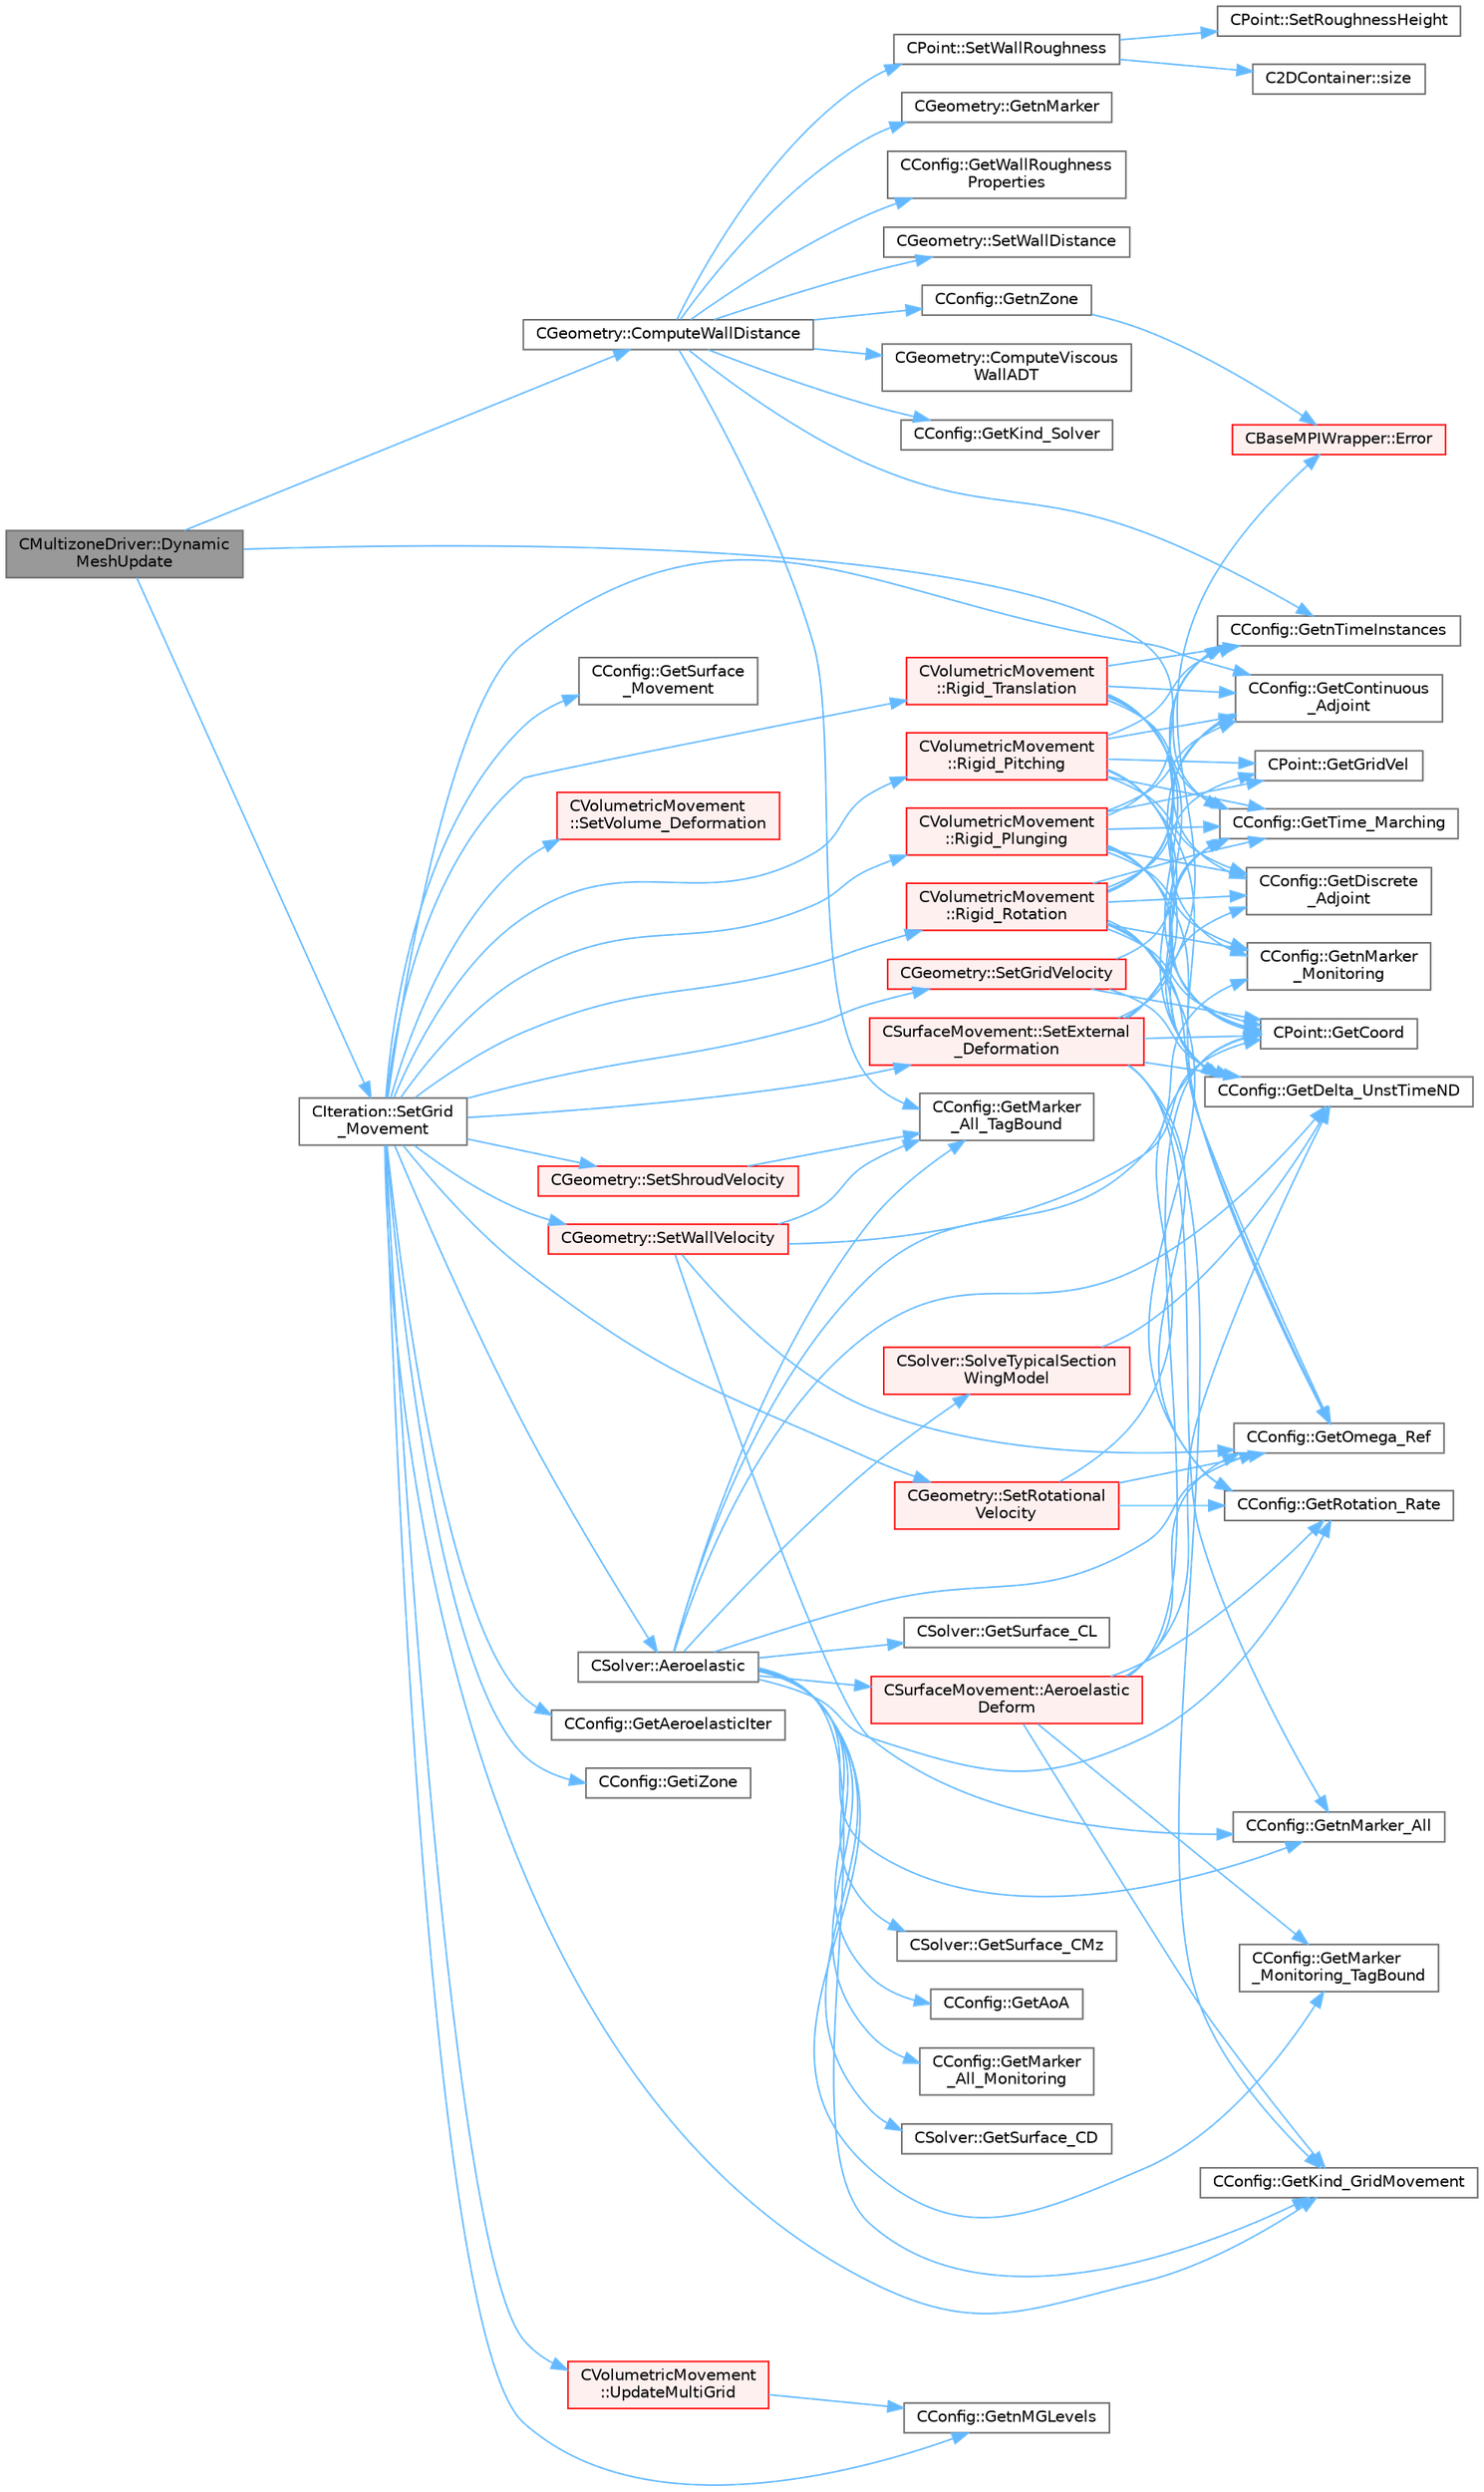 digraph "CMultizoneDriver::DynamicMeshUpdate"
{
 // LATEX_PDF_SIZE
  bgcolor="transparent";
  edge [fontname=Helvetica,fontsize=10,labelfontname=Helvetica,labelfontsize=10];
  node [fontname=Helvetica,fontsize=10,shape=box,height=0.2,width=0.4];
  rankdir="LR";
  Node1 [id="Node000001",label="CMultizoneDriver::Dynamic\lMeshUpdate",height=0.2,width=0.4,color="gray40", fillcolor="grey60", style="filled", fontcolor="black",tooltip="Perform a dynamic mesh deformation, included grid velocity computation and the update of the multigri..."];
  Node1 -> Node2 [id="edge1_Node000001_Node000002",color="steelblue1",style="solid",tooltip=" "];
  Node2 [id="Node000002",label="CGeometry::ComputeWallDistance",height=0.2,width=0.4,color="grey40", fillcolor="white", style="filled",URL="$classCGeometry.html#a284247f13458eb39bc678dff5e0c7112",tooltip="Compute the distances to the closest vertex on viscous walls over the entire domain."];
  Node2 -> Node3 [id="edge2_Node000002_Node000003",color="steelblue1",style="solid",tooltip=" "];
  Node3 [id="Node000003",label="CGeometry::ComputeViscous\lWallADT",height=0.2,width=0.4,color="grey40", fillcolor="white", style="filled",URL="$classCGeometry.html#ab6cdb13f2a66a34caccc70c4b3841cec",tooltip="Compute an ADT including the coordinates of all viscous markers."];
  Node2 -> Node4 [id="edge3_Node000002_Node000004",color="steelblue1",style="solid",tooltip=" "];
  Node4 [id="Node000004",label="CConfig::GetKind_Solver",height=0.2,width=0.4,color="grey40", fillcolor="white", style="filled",URL="$classCConfig.html#a77312cf52a5ba2cc1239b7cee6fce7a7",tooltip="Governing equations of the flow (it can be different from the run time equation)."];
  Node2 -> Node5 [id="edge4_Node000002_Node000005",color="steelblue1",style="solid",tooltip=" "];
  Node5 [id="Node000005",label="CConfig::GetMarker\l_All_TagBound",height=0.2,width=0.4,color="grey40", fillcolor="white", style="filled",URL="$classCConfig.html#ab8c9c1f45950a29355be4ff357049440",tooltip="Get the index of the surface defined in the geometry file."];
  Node2 -> Node6 [id="edge5_Node000002_Node000006",color="steelblue1",style="solid",tooltip=" "];
  Node6 [id="Node000006",label="CGeometry::GetnMarker",height=0.2,width=0.4,color="grey40", fillcolor="white", style="filled",URL="$classCGeometry.html#ad2f9fe832b72d5a032d709d25879bbd2",tooltip="Get number of markers."];
  Node2 -> Node7 [id="edge6_Node000002_Node000007",color="steelblue1",style="solid",tooltip=" "];
  Node7 [id="Node000007",label="CConfig::GetnTimeInstances",height=0.2,width=0.4,color="grey40", fillcolor="white", style="filled",URL="$classCConfig.html#a6ae9111090db52de2f8f07f77d6416d5",tooltip="Retrieves the number of periodic time instances for Harmonic Balance."];
  Node2 -> Node8 [id="edge7_Node000002_Node000008",color="steelblue1",style="solid",tooltip=" "];
  Node8 [id="Node000008",label="CConfig::GetnZone",height=0.2,width=0.4,color="grey40", fillcolor="white", style="filled",URL="$classCConfig.html#a39ff50a0f3deda9134f1c44b4d5053b7",tooltip="Gets the number of zones in the mesh file."];
  Node8 -> Node9 [id="edge8_Node000008_Node000009",color="steelblue1",style="solid",tooltip=" "];
  Node9 [id="Node000009",label="CBaseMPIWrapper::Error",height=0.2,width=0.4,color="red", fillcolor="#FFF0F0", style="filled",URL="$classCBaseMPIWrapper.html#a04457c47629bda56704e6a8804833eeb",tooltip=" "];
  Node2 -> Node11 [id="edge9_Node000002_Node000011",color="steelblue1",style="solid",tooltip=" "];
  Node11 [id="Node000011",label="CConfig::GetWallRoughness\lProperties",height=0.2,width=0.4,color="grey40", fillcolor="white", style="filled",URL="$classCConfig.html#a894eb084ee6db70a6e274ac071c2a194",tooltip="Get the type of wall and roughness height on a wall boundary (Heatflux or Isothermal)."];
  Node2 -> Node12 [id="edge10_Node000002_Node000012",color="steelblue1",style="solid",tooltip=" "];
  Node12 [id="Node000012",label="CGeometry::SetWallDistance",height=0.2,width=0.4,color="grey40", fillcolor="white", style="filled",URL="$classCGeometry.html#aff06dccf3d6d20b51c62ff13443e23e3",tooltip="Reduce the wall distance based on an previously constructed ADT."];
  Node2 -> Node13 [id="edge11_Node000002_Node000013",color="steelblue1",style="solid",tooltip=" "];
  Node13 [id="Node000013",label="CPoint::SetWallRoughness",height=0.2,width=0.4,color="grey40", fillcolor="white", style="filled",URL="$classCPoint.html#a36442ada0dbc716be6e3c9222f9721df",tooltip="Set wall roughnesses according to stored closest wall information."];
  Node13 -> Node14 [id="edge12_Node000013_Node000014",color="steelblue1",style="solid",tooltip=" "];
  Node14 [id="Node000014",label="CPoint::SetRoughnessHeight",height=0.2,width=0.4,color="grey40", fillcolor="white", style="filled",URL="$classCPoint.html#a49cf16f2b24d3e30ecff93a48ae70b7b",tooltip="Set the value of the distance to the nearest wall."];
  Node13 -> Node15 [id="edge13_Node000013_Node000015",color="steelblue1",style="solid",tooltip=" "];
  Node15 [id="Node000015",label="C2DContainer::size",height=0.2,width=0.4,color="grey40", fillcolor="white", style="filled",URL="$classC2DContainer.html#a8278113dbcf54123f9852e7e44583759",tooltip=" "];
  Node1 -> Node16 [id="edge14_Node000001_Node000016",color="steelblue1",style="solid",tooltip=" "];
  Node16 [id="Node000016",label="CConfig::GetTime_Marching",height=0.2,width=0.4,color="grey40", fillcolor="white", style="filled",URL="$classCConfig.html#ac47e04d76ce865893a94dcedd3c9b6a5",tooltip="Provides information about the time integration, and change the write in the output files information..."];
  Node1 -> Node17 [id="edge15_Node000001_Node000017",color="steelblue1",style="solid",tooltip=" "];
  Node17 [id="Node000017",label="CIteration::SetGrid\l_Movement",height=0.2,width=0.4,color="grey40", fillcolor="white", style="filled",URL="$classCIteration.html#a7b36785762f6b0c214569b185b858b6c",tooltip="Updates the positions and grid velocities for dynamic meshes between physical time steps."];
  Node17 -> Node18 [id="edge16_Node000017_Node000018",color="steelblue1",style="solid",tooltip=" "];
  Node18 [id="Node000018",label="CSolver::Aeroelastic",height=0.2,width=0.4,color="grey40", fillcolor="white", style="filled",URL="$classCSolver.html#af130046f03f282501efef2c117af6ced",tooltip="Prepares and solves the aeroelastic equations."];
  Node18 -> Node19 [id="edge17_Node000018_Node000019",color="steelblue1",style="solid",tooltip=" "];
  Node19 [id="Node000019",label="CSurfaceMovement::Aeroelastic\lDeform",height=0.2,width=0.4,color="red", fillcolor="#FFF0F0", style="filled",URL="$classCSurfaceMovement.html#a3576789424ca6d19f6510d94f832cbb9",tooltip="Unsteady aeroelastic grid movement by deforming the mesh."];
  Node19 -> Node20 [id="edge18_Node000019_Node000020",color="steelblue1",style="solid",tooltip=" "];
  Node20 [id="Node000020",label="CPoint::GetCoord",height=0.2,width=0.4,color="grey40", fillcolor="white", style="filled",URL="$classCPoint.html#ab16c29dd03911529cd73bf467c313179",tooltip="Get the coordinates dor the control volume."];
  Node19 -> Node21 [id="edge19_Node000019_Node000021",color="steelblue1",style="solid",tooltip=" "];
  Node21 [id="Node000021",label="CConfig::GetDelta_UnstTimeND",height=0.2,width=0.4,color="grey40", fillcolor="white", style="filled",URL="$classCConfig.html#a0acfef8e480970316e9e672eacd59e9b",tooltip="If we are prforming an unsteady simulation, there is only one value of the time step for the complete..."];
  Node19 -> Node22 [id="edge20_Node000019_Node000022",color="steelblue1",style="solid",tooltip=" "];
  Node22 [id="Node000022",label="CConfig::GetKind_GridMovement",height=0.2,width=0.4,color="grey40", fillcolor="white", style="filled",URL="$classCConfig.html#a050c7389c2d16a111890bb44dd7cbcea",tooltip="Get the type of dynamic mesh motion. Each zone gets a config file."];
  Node19 -> Node24 [id="edge21_Node000019_Node000024",color="steelblue1",style="solid",tooltip=" "];
  Node24 [id="Node000024",label="CConfig::GetMarker\l_Monitoring_TagBound",height=0.2,width=0.4,color="grey40", fillcolor="white", style="filled",URL="$classCConfig.html#a4558fc163c393e628050e7a2273673f1",tooltip="Get the name of the surface defined in the geometry file."];
  Node19 -> Node27 [id="edge22_Node000019_Node000027",color="steelblue1",style="solid",tooltip=" "];
  Node27 [id="Node000027",label="CConfig::GetOmega_Ref",height=0.2,width=0.4,color="grey40", fillcolor="white", style="filled",URL="$classCConfig.html#ab3ab2f06b6d038aea73beed05cd13448",tooltip="Get the value of the reference angular velocity for non-dimensionalization."];
  Node19 -> Node30 [id="edge23_Node000019_Node000030",color="steelblue1",style="solid",tooltip=" "];
  Node30 [id="Node000030",label="CConfig::GetRotation_Rate",height=0.2,width=0.4,color="grey40", fillcolor="white", style="filled",URL="$classCConfig.html#a3f9890ff8ca2b98646e4ebf3de8c9c13",tooltip="Get the rotation rate of the mesh."];
  Node18 -> Node34 [id="edge24_Node000018_Node000034",color="steelblue1",style="solid",tooltip=" "];
  Node34 [id="Node000034",label="CConfig::GetAoA",height=0.2,width=0.4,color="grey40", fillcolor="white", style="filled",URL="$classCConfig.html#aa824c1a1b3c7cd05b7be414a76e0b250",tooltip="Get the angle of attack of the body. This is the angle between a reference line on a lifting body (of..."];
  Node18 -> Node21 [id="edge25_Node000018_Node000021",color="steelblue1",style="solid",tooltip=" "];
  Node18 -> Node22 [id="edge26_Node000018_Node000022",color="steelblue1",style="solid",tooltip=" "];
  Node18 -> Node35 [id="edge27_Node000018_Node000035",color="steelblue1",style="solid",tooltip=" "];
  Node35 [id="Node000035",label="CConfig::GetMarker\l_All_Monitoring",height=0.2,width=0.4,color="grey40", fillcolor="white", style="filled",URL="$classCConfig.html#a70fa75374f533da62b71207d589d6211",tooltip="Get the monitoring information for a marker val_marker."];
  Node18 -> Node5 [id="edge28_Node000018_Node000005",color="steelblue1",style="solid",tooltip=" "];
  Node18 -> Node24 [id="edge29_Node000018_Node000024",color="steelblue1",style="solid",tooltip=" "];
  Node18 -> Node36 [id="edge30_Node000018_Node000036",color="steelblue1",style="solid",tooltip=" "];
  Node36 [id="Node000036",label="CConfig::GetnMarker_All",height=0.2,width=0.4,color="grey40", fillcolor="white", style="filled",URL="$classCConfig.html#a459dee039e618d21a5d78db61c221240",tooltip="Get the total number of boundary markers of the local process including send/receive domains."];
  Node18 -> Node37 [id="edge31_Node000018_Node000037",color="steelblue1",style="solid",tooltip=" "];
  Node37 [id="Node000037",label="CConfig::GetnMarker\l_Monitoring",height=0.2,width=0.4,color="grey40", fillcolor="white", style="filled",URL="$classCConfig.html#a6e65810e59b8015104b84c4fd5b1d7f9",tooltip="Get the total number of monitoring markers."];
  Node18 -> Node27 [id="edge32_Node000018_Node000027",color="steelblue1",style="solid",tooltip=" "];
  Node18 -> Node30 [id="edge33_Node000018_Node000030",color="steelblue1",style="solid",tooltip=" "];
  Node18 -> Node38 [id="edge34_Node000018_Node000038",color="steelblue1",style="solid",tooltip=" "];
  Node38 [id="Node000038",label="CSolver::GetSurface_CD",height=0.2,width=0.4,color="grey40", fillcolor="white", style="filled",URL="$classCSolver.html#ac74cc0882a2579be4839d078b01d8c5a",tooltip="A virtual member."];
  Node18 -> Node39 [id="edge35_Node000018_Node000039",color="steelblue1",style="solid",tooltip=" "];
  Node39 [id="Node000039",label="CSolver::GetSurface_CL",height=0.2,width=0.4,color="grey40", fillcolor="white", style="filled",URL="$classCSolver.html#a7c03fa0a21eabb24f8aee85c611fd9a3",tooltip="A virtual member."];
  Node18 -> Node40 [id="edge36_Node000018_Node000040",color="steelblue1",style="solid",tooltip=" "];
  Node40 [id="Node000040",label="CSolver::GetSurface_CMz",height=0.2,width=0.4,color="grey40", fillcolor="white", style="filled",URL="$classCSolver.html#a67767651d99f3a5ac73062b4e2249b3d",tooltip="A virtual member."];
  Node18 -> Node41 [id="edge37_Node000018_Node000041",color="steelblue1",style="solid",tooltip=" "];
  Node41 [id="Node000041",label="CSolver::SolveTypicalSection\lWingModel",height=0.2,width=0.4,color="red", fillcolor="#FFF0F0", style="filled",URL="$classCSolver.html#a13c86d41e468e5d7b9c7a21ab2008e19",tooltip="Solve the typical section wing model."];
  Node41 -> Node21 [id="edge38_Node000041_Node000021",color="steelblue1",style="solid",tooltip=" "];
  Node17 -> Node59 [id="edge39_Node000017_Node000059",color="steelblue1",style="solid",tooltip=" "];
  Node59 [id="Node000059",label="CConfig::GetAeroelasticIter",height=0.2,width=0.4,color="grey40", fillcolor="white", style="filled",URL="$classCConfig.html#a366bae67ff4380e178c4dc5dc50fcaad",tooltip="Aeroelastic solve every x inner iteration."];
  Node17 -> Node60 [id="edge40_Node000017_Node000060",color="steelblue1",style="solid",tooltip=" "];
  Node60 [id="Node000060",label="CConfig::GetContinuous\l_Adjoint",height=0.2,width=0.4,color="grey40", fillcolor="white", style="filled",URL="$classCConfig.html#a1eb754aa86fb8154bc9eefea616b7cf9",tooltip="Determines if problem is adjoint."];
  Node17 -> Node61 [id="edge41_Node000017_Node000061",color="steelblue1",style="solid",tooltip=" "];
  Node61 [id="Node000061",label="CConfig::GetiZone",height=0.2,width=0.4,color="grey40", fillcolor="white", style="filled",URL="$classCConfig.html#a1d6335b8fdef6fbcd9a08f7503d73ec1",tooltip="Provides the number of varaibles."];
  Node17 -> Node22 [id="edge42_Node000017_Node000022",color="steelblue1",style="solid",tooltip=" "];
  Node17 -> Node62 [id="edge43_Node000017_Node000062",color="steelblue1",style="solid",tooltip=" "];
  Node62 [id="Node000062",label="CConfig::GetnMGLevels",height=0.2,width=0.4,color="grey40", fillcolor="white", style="filled",URL="$classCConfig.html#a15a61a6f9a1d415c3509018f4916c5c1",tooltip="Get the number of multigrid levels."];
  Node17 -> Node63 [id="edge44_Node000017_Node000063",color="steelblue1",style="solid",tooltip=" "];
  Node63 [id="Node000063",label="CConfig::GetSurface\l_Movement",height=0.2,width=0.4,color="grey40", fillcolor="white", style="filled",URL="$classCConfig.html#a7da84ee925f437bd635bead56d822df9",tooltip="Get information about deforming markers."];
  Node17 -> Node64 [id="edge45_Node000017_Node000064",color="steelblue1",style="solid",tooltip=" "];
  Node64 [id="Node000064",label="CVolumetricMovement\l::Rigid_Pitching",height=0.2,width=0.4,color="red", fillcolor="#FFF0F0", style="filled",URL="$classCVolumetricMovement.html#a9806afa50b53c60376844053db15420c",tooltip="Unsteady pitching grid movement using rigid mesh motion."];
  Node64 -> Node60 [id="edge46_Node000064_Node000060",color="steelblue1",style="solid",tooltip=" "];
  Node64 -> Node20 [id="edge47_Node000064_Node000020",color="steelblue1",style="solid",tooltip=" "];
  Node64 -> Node21 [id="edge48_Node000064_Node000021",color="steelblue1",style="solid",tooltip=" "];
  Node64 -> Node65 [id="edge49_Node000064_Node000065",color="steelblue1",style="solid",tooltip=" "];
  Node65 [id="Node000065",label="CConfig::GetDiscrete\l_Adjoint",height=0.2,width=0.4,color="grey40", fillcolor="white", style="filled",URL="$classCConfig.html#ab3928c4e6debcf50dcd0d38985f6980c",tooltip="Get the indicator whether we are solving an discrete adjoint problem."];
  Node64 -> Node66 [id="edge50_Node000064_Node000066",color="steelblue1",style="solid",tooltip=" "];
  Node66 [id="Node000066",label="CPoint::GetGridVel",height=0.2,width=0.4,color="grey40", fillcolor="white", style="filled",URL="$classCPoint.html#ad7b8ff47f6645f36c9a529073343c097",tooltip="Get the value of the grid velocity at the point."];
  Node64 -> Node7 [id="edge51_Node000064_Node000007",color="steelblue1",style="solid",tooltip=" "];
  Node64 -> Node27 [id="edge52_Node000064_Node000027",color="steelblue1",style="solid",tooltip=" "];
  Node64 -> Node16 [id="edge53_Node000064_Node000016",color="steelblue1",style="solid",tooltip=" "];
  Node17 -> Node81 [id="edge54_Node000017_Node000081",color="steelblue1",style="solid",tooltip=" "];
  Node81 [id="Node000081",label="CVolumetricMovement\l::Rigid_Plunging",height=0.2,width=0.4,color="red", fillcolor="#FFF0F0", style="filled",URL="$classCVolumetricMovement.html#a886e5096f246aec19af2b98bad3e39b2",tooltip="Unsteady plunging grid movement using rigid mesh motion."];
  Node81 -> Node60 [id="edge55_Node000081_Node000060",color="steelblue1",style="solid",tooltip=" "];
  Node81 -> Node20 [id="edge56_Node000081_Node000020",color="steelblue1",style="solid",tooltip=" "];
  Node81 -> Node21 [id="edge57_Node000081_Node000021",color="steelblue1",style="solid",tooltip=" "];
  Node81 -> Node65 [id="edge58_Node000081_Node000065",color="steelblue1",style="solid",tooltip=" "];
  Node81 -> Node66 [id="edge59_Node000081_Node000066",color="steelblue1",style="solid",tooltip=" "];
  Node81 -> Node37 [id="edge60_Node000081_Node000037",color="steelblue1",style="solid",tooltip=" "];
  Node81 -> Node7 [id="edge61_Node000081_Node000007",color="steelblue1",style="solid",tooltip=" "];
  Node81 -> Node27 [id="edge62_Node000081_Node000027",color="steelblue1",style="solid",tooltip=" "];
  Node81 -> Node16 [id="edge63_Node000081_Node000016",color="steelblue1",style="solid",tooltip=" "];
  Node17 -> Node87 [id="edge64_Node000017_Node000087",color="steelblue1",style="solid",tooltip=" "];
  Node87 [id="Node000087",label="CVolumetricMovement\l::Rigid_Rotation",height=0.2,width=0.4,color="red", fillcolor="#FFF0F0", style="filled",URL="$classCVolumetricMovement.html#a316597f05a787ca1b683aba66214110b",tooltip="Unsteady grid movement using rigid mesh rotation."];
  Node87 -> Node60 [id="edge65_Node000087_Node000060",color="steelblue1",style="solid",tooltip=" "];
  Node87 -> Node20 [id="edge66_Node000087_Node000020",color="steelblue1",style="solid",tooltip=" "];
  Node87 -> Node21 [id="edge67_Node000087_Node000021",color="steelblue1",style="solid",tooltip=" "];
  Node87 -> Node65 [id="edge68_Node000087_Node000065",color="steelblue1",style="solid",tooltip=" "];
  Node87 -> Node66 [id="edge69_Node000087_Node000066",color="steelblue1",style="solid",tooltip=" "];
  Node87 -> Node37 [id="edge70_Node000087_Node000037",color="steelblue1",style="solid",tooltip=" "];
  Node87 -> Node7 [id="edge71_Node000087_Node000007",color="steelblue1",style="solid",tooltip=" "];
  Node87 -> Node27 [id="edge72_Node000087_Node000027",color="steelblue1",style="solid",tooltip=" "];
  Node87 -> Node30 [id="edge73_Node000087_Node000030",color="steelblue1",style="solid",tooltip=" "];
  Node87 -> Node16 [id="edge74_Node000087_Node000016",color="steelblue1",style="solid",tooltip=" "];
  Node17 -> Node88 [id="edge75_Node000017_Node000088",color="steelblue1",style="solid",tooltip=" "];
  Node88 [id="Node000088",label="CVolumetricMovement\l::Rigid_Translation",height=0.2,width=0.4,color="red", fillcolor="#FFF0F0", style="filled",URL="$classCVolumetricMovement.html#a00368e3044dd07d74e1fafdc11980644",tooltip="Unsteady translational grid movement using rigid mesh motion."];
  Node88 -> Node60 [id="edge76_Node000088_Node000060",color="steelblue1",style="solid",tooltip=" "];
  Node88 -> Node20 [id="edge77_Node000088_Node000020",color="steelblue1",style="solid",tooltip=" "];
  Node88 -> Node21 [id="edge78_Node000088_Node000021",color="steelblue1",style="solid",tooltip=" "];
  Node88 -> Node65 [id="edge79_Node000088_Node000065",color="steelblue1",style="solid",tooltip=" "];
  Node88 -> Node37 [id="edge80_Node000088_Node000037",color="steelblue1",style="solid",tooltip=" "];
  Node88 -> Node7 [id="edge81_Node000088_Node000007",color="steelblue1",style="solid",tooltip=" "];
  Node88 -> Node16 [id="edge82_Node000088_Node000016",color="steelblue1",style="solid",tooltip=" "];
  Node17 -> Node92 [id="edge83_Node000017_Node000092",color="steelblue1",style="solid",tooltip=" "];
  Node92 [id="Node000092",label="CSurfaceMovement::SetExternal\l_Deformation",height=0.2,width=0.4,color="red", fillcolor="#FFF0F0", style="filled",URL="$classCSurfaceMovement.html#a575ff545fe6de6e84fb8fed8e1615edb",tooltip="Set any surface deformationsbased on an input file."];
  Node92 -> Node9 [id="edge84_Node000092_Node000009",color="steelblue1",style="solid",tooltip=" "];
  Node92 -> Node60 [id="edge85_Node000092_Node000060",color="steelblue1",style="solid",tooltip=" "];
  Node92 -> Node20 [id="edge86_Node000092_Node000020",color="steelblue1",style="solid",tooltip=" "];
  Node92 -> Node21 [id="edge87_Node000092_Node000021",color="steelblue1",style="solid",tooltip=" "];
  Node92 -> Node65 [id="edge88_Node000092_Node000065",color="steelblue1",style="solid",tooltip=" "];
  Node92 -> Node22 [id="edge89_Node000092_Node000022",color="steelblue1",style="solid",tooltip=" "];
  Node92 -> Node36 [id="edge90_Node000092_Node000036",color="steelblue1",style="solid",tooltip=" "];
  Node92 -> Node30 [id="edge91_Node000092_Node000030",color="steelblue1",style="solid",tooltip=" "];
  Node92 -> Node16 [id="edge92_Node000092_Node000016",color="steelblue1",style="solid",tooltip=" "];
  Node17 -> Node101 [id="edge93_Node000017_Node000101",color="steelblue1",style="solid",tooltip=" "];
  Node101 [id="Node000101",label="CGeometry::SetGridVelocity",height=0.2,width=0.4,color="red", fillcolor="#FFF0F0", style="filled",URL="$classCGeometry.html#a028f9dcd1a8095e668f6ae461eb8887b",tooltip="Set the grid velocity via finite differencing at each node."];
  Node101 -> Node20 [id="edge94_Node000101_Node000020",color="steelblue1",style="solid",tooltip=" "];
  Node101 -> Node21 [id="edge95_Node000101_Node000021",color="steelblue1",style="solid",tooltip=" "];
  Node101 -> Node16 [id="edge96_Node000101_Node000016",color="steelblue1",style="solid",tooltip=" "];
  Node17 -> Node104 [id="edge97_Node000017_Node000104",color="steelblue1",style="solid",tooltip=" "];
  Node104 [id="Node000104",label="CGeometry::SetRotational\lVelocity",height=0.2,width=0.4,color="red", fillcolor="#FFF0F0", style="filled",URL="$classCGeometry.html#aafa0ebc29ceb133ff38f80b9b62d4ea5",tooltip="Set cartesian grid velocity based on rotational speed and axis."];
  Node104 -> Node20 [id="edge98_Node000104_Node000020",color="steelblue1",style="solid",tooltip=" "];
  Node104 -> Node27 [id="edge99_Node000104_Node000027",color="steelblue1",style="solid",tooltip=" "];
  Node104 -> Node30 [id="edge100_Node000104_Node000030",color="steelblue1",style="solid",tooltip=" "];
  Node17 -> Node105 [id="edge101_Node000017_Node000105",color="steelblue1",style="solid",tooltip=" "];
  Node105 [id="Node000105",label="CGeometry::SetShroudVelocity",height=0.2,width=0.4,color="red", fillcolor="#FFF0F0", style="filled",URL="$classCGeometry.html#a1be6afa2de8b9d2b65e48257f28d069b",tooltip="Set the rotational velocity of the points on the shroud markers to 0."];
  Node105 -> Node5 [id="edge102_Node000105_Node000005",color="steelblue1",style="solid",tooltip=" "];
  Node17 -> Node108 [id="edge103_Node000017_Node000108",color="steelblue1",style="solid",tooltip=" "];
  Node108 [id="Node000108",label="CVolumetricMovement\l::SetVolume_Deformation",height=0.2,width=0.4,color="red", fillcolor="#FFF0F0", style="filled",URL="$classCVolumetricMovement.html#a96c9dadafe051a2479ef4ec4b51adb04",tooltip="Grid deformation using the spring analogy method."];
  Node17 -> Node228 [id="edge104_Node000017_Node000228",color="steelblue1",style="solid",tooltip=" "];
  Node228 [id="Node000228",label="CGeometry::SetWallVelocity",height=0.2,width=0.4,color="red", fillcolor="#FFF0F0", style="filled",URL="$classCGeometry.html#a56af72c0e00cf908f1ce883c4b0c8028",tooltip="Set the translational/rotational velocity for all moving walls."];
  Node228 -> Node20 [id="edge105_Node000228_Node000020",color="steelblue1",style="solid",tooltip=" "];
  Node228 -> Node5 [id="edge106_Node000228_Node000005",color="steelblue1",style="solid",tooltip=" "];
  Node228 -> Node36 [id="edge107_Node000228_Node000036",color="steelblue1",style="solid",tooltip=" "];
  Node228 -> Node27 [id="edge108_Node000228_Node000027",color="steelblue1",style="solid",tooltip=" "];
  Node17 -> Node234 [id="edge109_Node000017_Node000234",color="steelblue1",style="solid",tooltip=" "];
  Node234 [id="Node000234",label="CVolumetricMovement\l::UpdateMultiGrid",height=0.2,width=0.4,color="red", fillcolor="#FFF0F0", style="filled",URL="$classCVolumetricMovement.html#a1cb59d54bb326eb7c09729cfac0c398a",tooltip="Update the coarse multigrid levels after the grid movement."];
  Node234 -> Node62 [id="edge110_Node000234_Node000062",color="steelblue1",style="solid",tooltip=" "];
}
